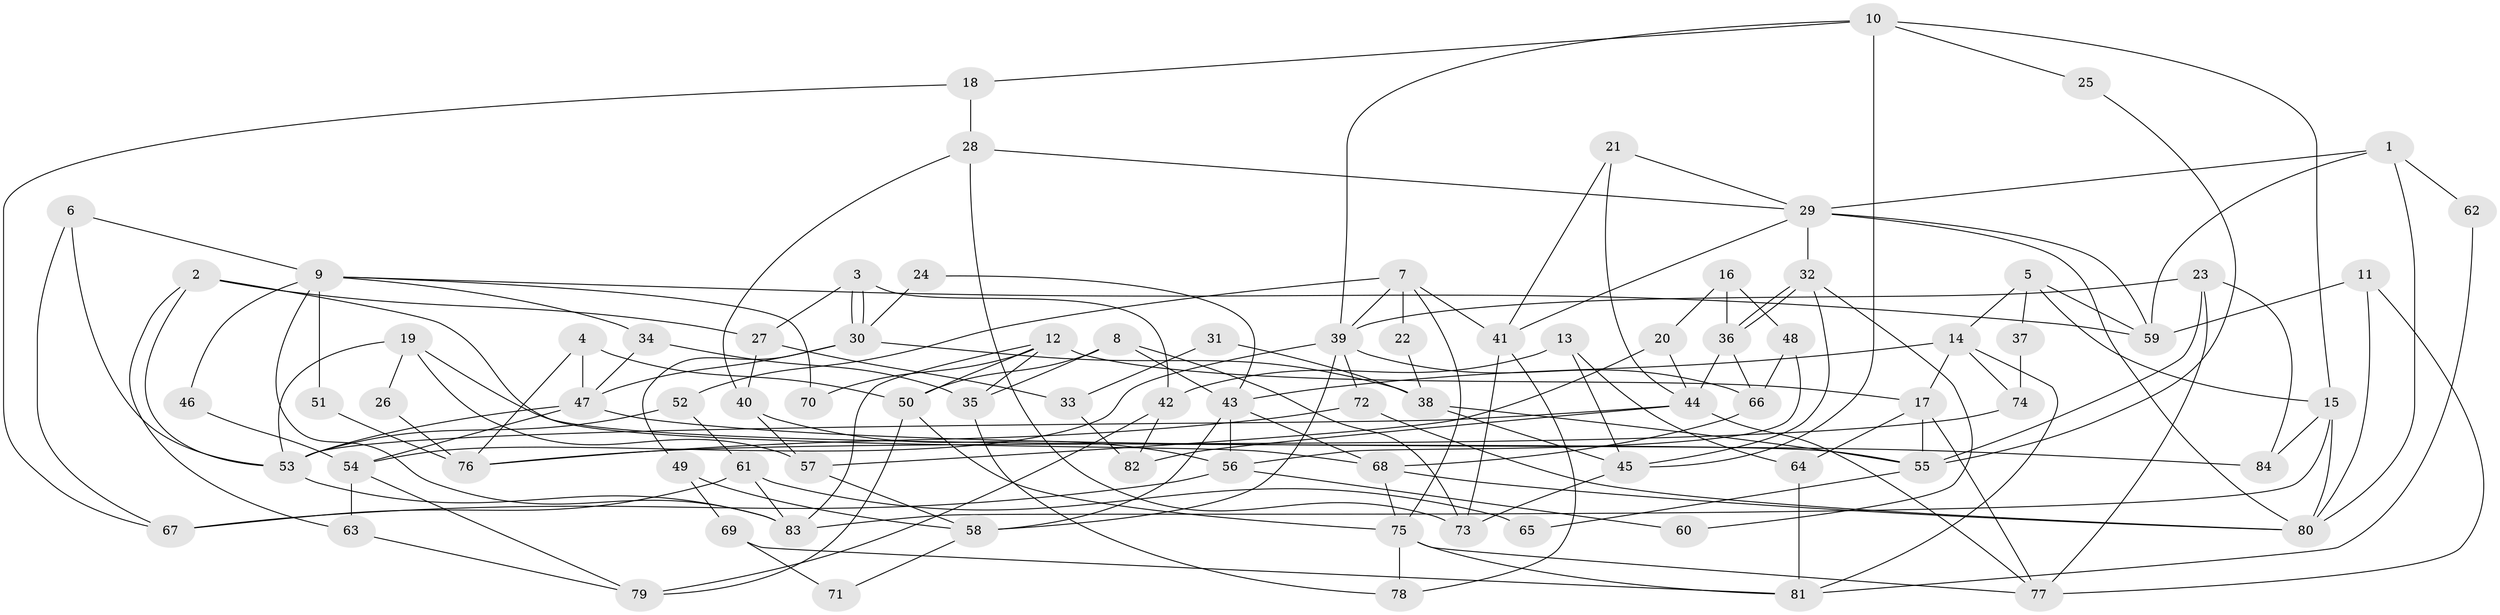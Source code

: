 // Generated by graph-tools (version 1.1) at 2025/14/03/09/25 04:14:57]
// undirected, 84 vertices, 168 edges
graph export_dot {
graph [start="1"]
  node [color=gray90,style=filled];
  1;
  2;
  3;
  4;
  5;
  6;
  7;
  8;
  9;
  10;
  11;
  12;
  13;
  14;
  15;
  16;
  17;
  18;
  19;
  20;
  21;
  22;
  23;
  24;
  25;
  26;
  27;
  28;
  29;
  30;
  31;
  32;
  33;
  34;
  35;
  36;
  37;
  38;
  39;
  40;
  41;
  42;
  43;
  44;
  45;
  46;
  47;
  48;
  49;
  50;
  51;
  52;
  53;
  54;
  55;
  56;
  57;
  58;
  59;
  60;
  61;
  62;
  63;
  64;
  65;
  66;
  67;
  68;
  69;
  70;
  71;
  72;
  73;
  74;
  75;
  76;
  77;
  78;
  79;
  80;
  81;
  82;
  83;
  84;
  1 -- 29;
  1 -- 80;
  1 -- 59;
  1 -- 62;
  2 -- 68;
  2 -- 53;
  2 -- 27;
  2 -- 63;
  3 -- 30;
  3 -- 30;
  3 -- 42;
  3 -- 27;
  4 -- 47;
  4 -- 50;
  4 -- 76;
  5 -- 15;
  5 -- 59;
  5 -- 14;
  5 -- 37;
  6 -- 9;
  6 -- 53;
  6 -- 67;
  7 -- 41;
  7 -- 75;
  7 -- 22;
  7 -- 39;
  7 -- 52;
  8 -- 73;
  8 -- 43;
  8 -- 35;
  8 -- 50;
  9 -- 83;
  9 -- 59;
  9 -- 34;
  9 -- 46;
  9 -- 51;
  9 -- 70;
  10 -- 45;
  10 -- 39;
  10 -- 15;
  10 -- 18;
  10 -- 25;
  11 -- 80;
  11 -- 59;
  11 -- 77;
  12 -- 50;
  12 -- 17;
  12 -- 35;
  12 -- 70;
  12 -- 83;
  13 -- 64;
  13 -- 45;
  13 -- 42;
  14 -- 17;
  14 -- 43;
  14 -- 74;
  14 -- 81;
  15 -- 83;
  15 -- 80;
  15 -- 84;
  16 -- 20;
  16 -- 36;
  16 -- 48;
  17 -- 55;
  17 -- 77;
  17 -- 64;
  18 -- 67;
  18 -- 28;
  19 -- 55;
  19 -- 57;
  19 -- 26;
  19 -- 53;
  20 -- 57;
  20 -- 44;
  21 -- 29;
  21 -- 44;
  21 -- 41;
  22 -- 38;
  23 -- 39;
  23 -- 77;
  23 -- 55;
  23 -- 84;
  24 -- 43;
  24 -- 30;
  25 -- 55;
  26 -- 76;
  27 -- 33;
  27 -- 40;
  28 -- 40;
  28 -- 29;
  28 -- 73;
  29 -- 41;
  29 -- 32;
  29 -- 59;
  29 -- 80;
  30 -- 47;
  30 -- 38;
  30 -- 49;
  31 -- 33;
  31 -- 38;
  32 -- 36;
  32 -- 36;
  32 -- 45;
  32 -- 60;
  33 -- 82;
  34 -- 35;
  34 -- 47;
  35 -- 78;
  36 -- 66;
  36 -- 44;
  37 -- 74;
  38 -- 45;
  38 -- 55;
  39 -- 54;
  39 -- 58;
  39 -- 66;
  39 -- 72;
  40 -- 56;
  40 -- 57;
  41 -- 78;
  41 -- 73;
  42 -- 79;
  42 -- 82;
  43 -- 68;
  43 -- 56;
  43 -- 58;
  44 -- 53;
  44 -- 77;
  44 -- 82;
  45 -- 73;
  46 -- 54;
  47 -- 84;
  47 -- 53;
  47 -- 54;
  48 -- 56;
  48 -- 66;
  49 -- 58;
  49 -- 69;
  50 -- 75;
  50 -- 79;
  51 -- 76;
  52 -- 53;
  52 -- 61;
  53 -- 83;
  54 -- 79;
  54 -- 63;
  55 -- 65;
  56 -- 67;
  56 -- 60;
  57 -- 58;
  58 -- 71;
  61 -- 83;
  61 -- 65;
  61 -- 67;
  62 -- 81;
  63 -- 79;
  64 -- 81;
  66 -- 68;
  68 -- 80;
  68 -- 75;
  69 -- 81;
  69 -- 71;
  72 -- 80;
  72 -- 76;
  74 -- 76;
  75 -- 77;
  75 -- 78;
  75 -- 81;
}
